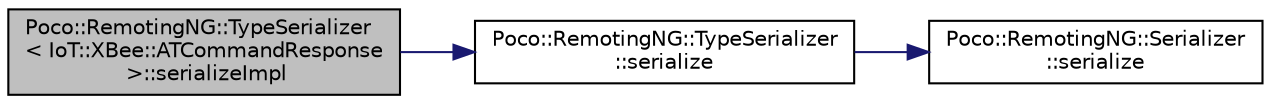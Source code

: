 digraph "Poco::RemotingNG::TypeSerializer&lt; IoT::XBee::ATCommandResponse &gt;::serializeImpl"
{
 // LATEX_PDF_SIZE
  edge [fontname="Helvetica",fontsize="10",labelfontname="Helvetica",labelfontsize="10"];
  node [fontname="Helvetica",fontsize="10",shape=record];
  rankdir="LR";
  Node1 [label="Poco::RemotingNG::TypeSerializer\l\< IoT::XBee::ATCommandResponse\l \>::serializeImpl",height=0.2,width=0.4,color="black", fillcolor="grey75", style="filled", fontcolor="black",tooltip=" "];
  Node1 -> Node2 [color="midnightblue",fontsize="10",style="solid",fontname="Helvetica"];
  Node2 [label="Poco::RemotingNG::TypeSerializer\l::serialize",height=0.2,width=0.4,color="black", fillcolor="white", style="filled",URL="$classPoco_1_1RemotingNG_1_1TypeSerializer.html#a68e1b45755caaac6758c781ad891a0ee",tooltip=" "];
  Node2 -> Node3 [color="midnightblue",fontsize="10",style="solid",fontname="Helvetica"];
  Node3 [label="Poco::RemotingNG::Serializer\l::serialize",height=0.2,width=0.4,color="black", fillcolor="white", style="filled",URL="$classPoco_1_1RemotingNG_1_1Serializer.html#a69ef69eed719ee3b046daeba106e41e4",tooltip=" "];
}
